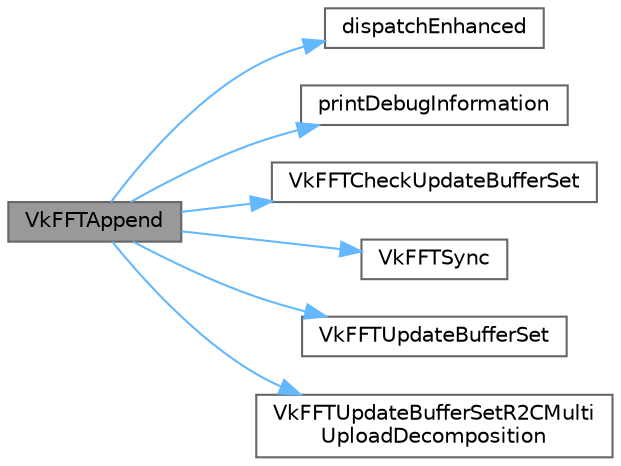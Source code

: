 digraph "VkFFTAppend"
{
 // LATEX_PDF_SIZE
  bgcolor="transparent";
  edge [fontname=Helvetica,fontsize=10,labelfontname=Helvetica,labelfontsize=10];
  node [fontname=Helvetica,fontsize=10,shape=box,height=0.2,width=0.4];
  rankdir="LR";
  Node1 [id="Node000001",label="VkFFTAppend",height=0.2,width=0.4,color="gray40", fillcolor="grey60", style="filled", fontcolor="black",tooltip=" "];
  Node1 -> Node2 [id="edge1_Node000001_Node000002",color="steelblue1",style="solid",tooltip=" "];
  Node2 [id="Node000002",label="dispatchEnhanced",height=0.2,width=0.4,color="grey40", fillcolor="white", style="filled",URL="$_vk_f_f_t___base_8h.html#a2ebd363463892c714d102e5c98bfa3e9",tooltip=" "];
  Node1 -> Node3 [id="edge2_Node000001_Node000003",color="steelblue1",style="solid",tooltip=" "];
  Node3 [id="Node000003",label="printDebugInformation",height=0.2,width=0.4,color="grey40", fillcolor="white", style="filled",URL="$_vk_f_f_t___base_8h.html#af860bf978b6d0ae1f5c3afba4ae93691",tooltip=" "];
  Node1 -> Node4 [id="edge3_Node000001_Node000004",color="steelblue1",style="solid",tooltip=" "];
  Node4 [id="Node000004",label="VkFFTCheckUpdateBufferSet",height=0.2,width=0.4,color="grey40", fillcolor="white", style="filled",URL="$_vk_f_f_t___base_8h.html#aedb32fb3a263ab6ef85562d497adbb09",tooltip=" "];
  Node1 -> Node5 [id="edge4_Node000001_Node000005",color="steelblue1",style="solid",tooltip=" "];
  Node5 [id="Node000005",label="VkFFTSync",height=0.2,width=0.4,color="grey40", fillcolor="white", style="filled",URL="$_vk_f_f_t___base_8h.html#a1ffc269084a16a29a75d19008438de5e",tooltip=" "];
  Node1 -> Node6 [id="edge5_Node000001_Node000006",color="steelblue1",style="solid",tooltip=" "];
  Node6 [id="Node000006",label="VkFFTUpdateBufferSet",height=0.2,width=0.4,color="grey40", fillcolor="white", style="filled",URL="$_vk_f_f_t___base_8h.html#a5dafb28ec3d7960b914ce477fa258915",tooltip=" "];
  Node1 -> Node7 [id="edge6_Node000001_Node000007",color="steelblue1",style="solid",tooltip=" "];
  Node7 [id="Node000007",label="VkFFTUpdateBufferSetR2CMulti\lUploadDecomposition",height=0.2,width=0.4,color="grey40", fillcolor="white", style="filled",URL="$_vk_f_f_t___base_8h.html#a2ecc1272cc8d6ca1589c23b088fc3518",tooltip=" "];
}
